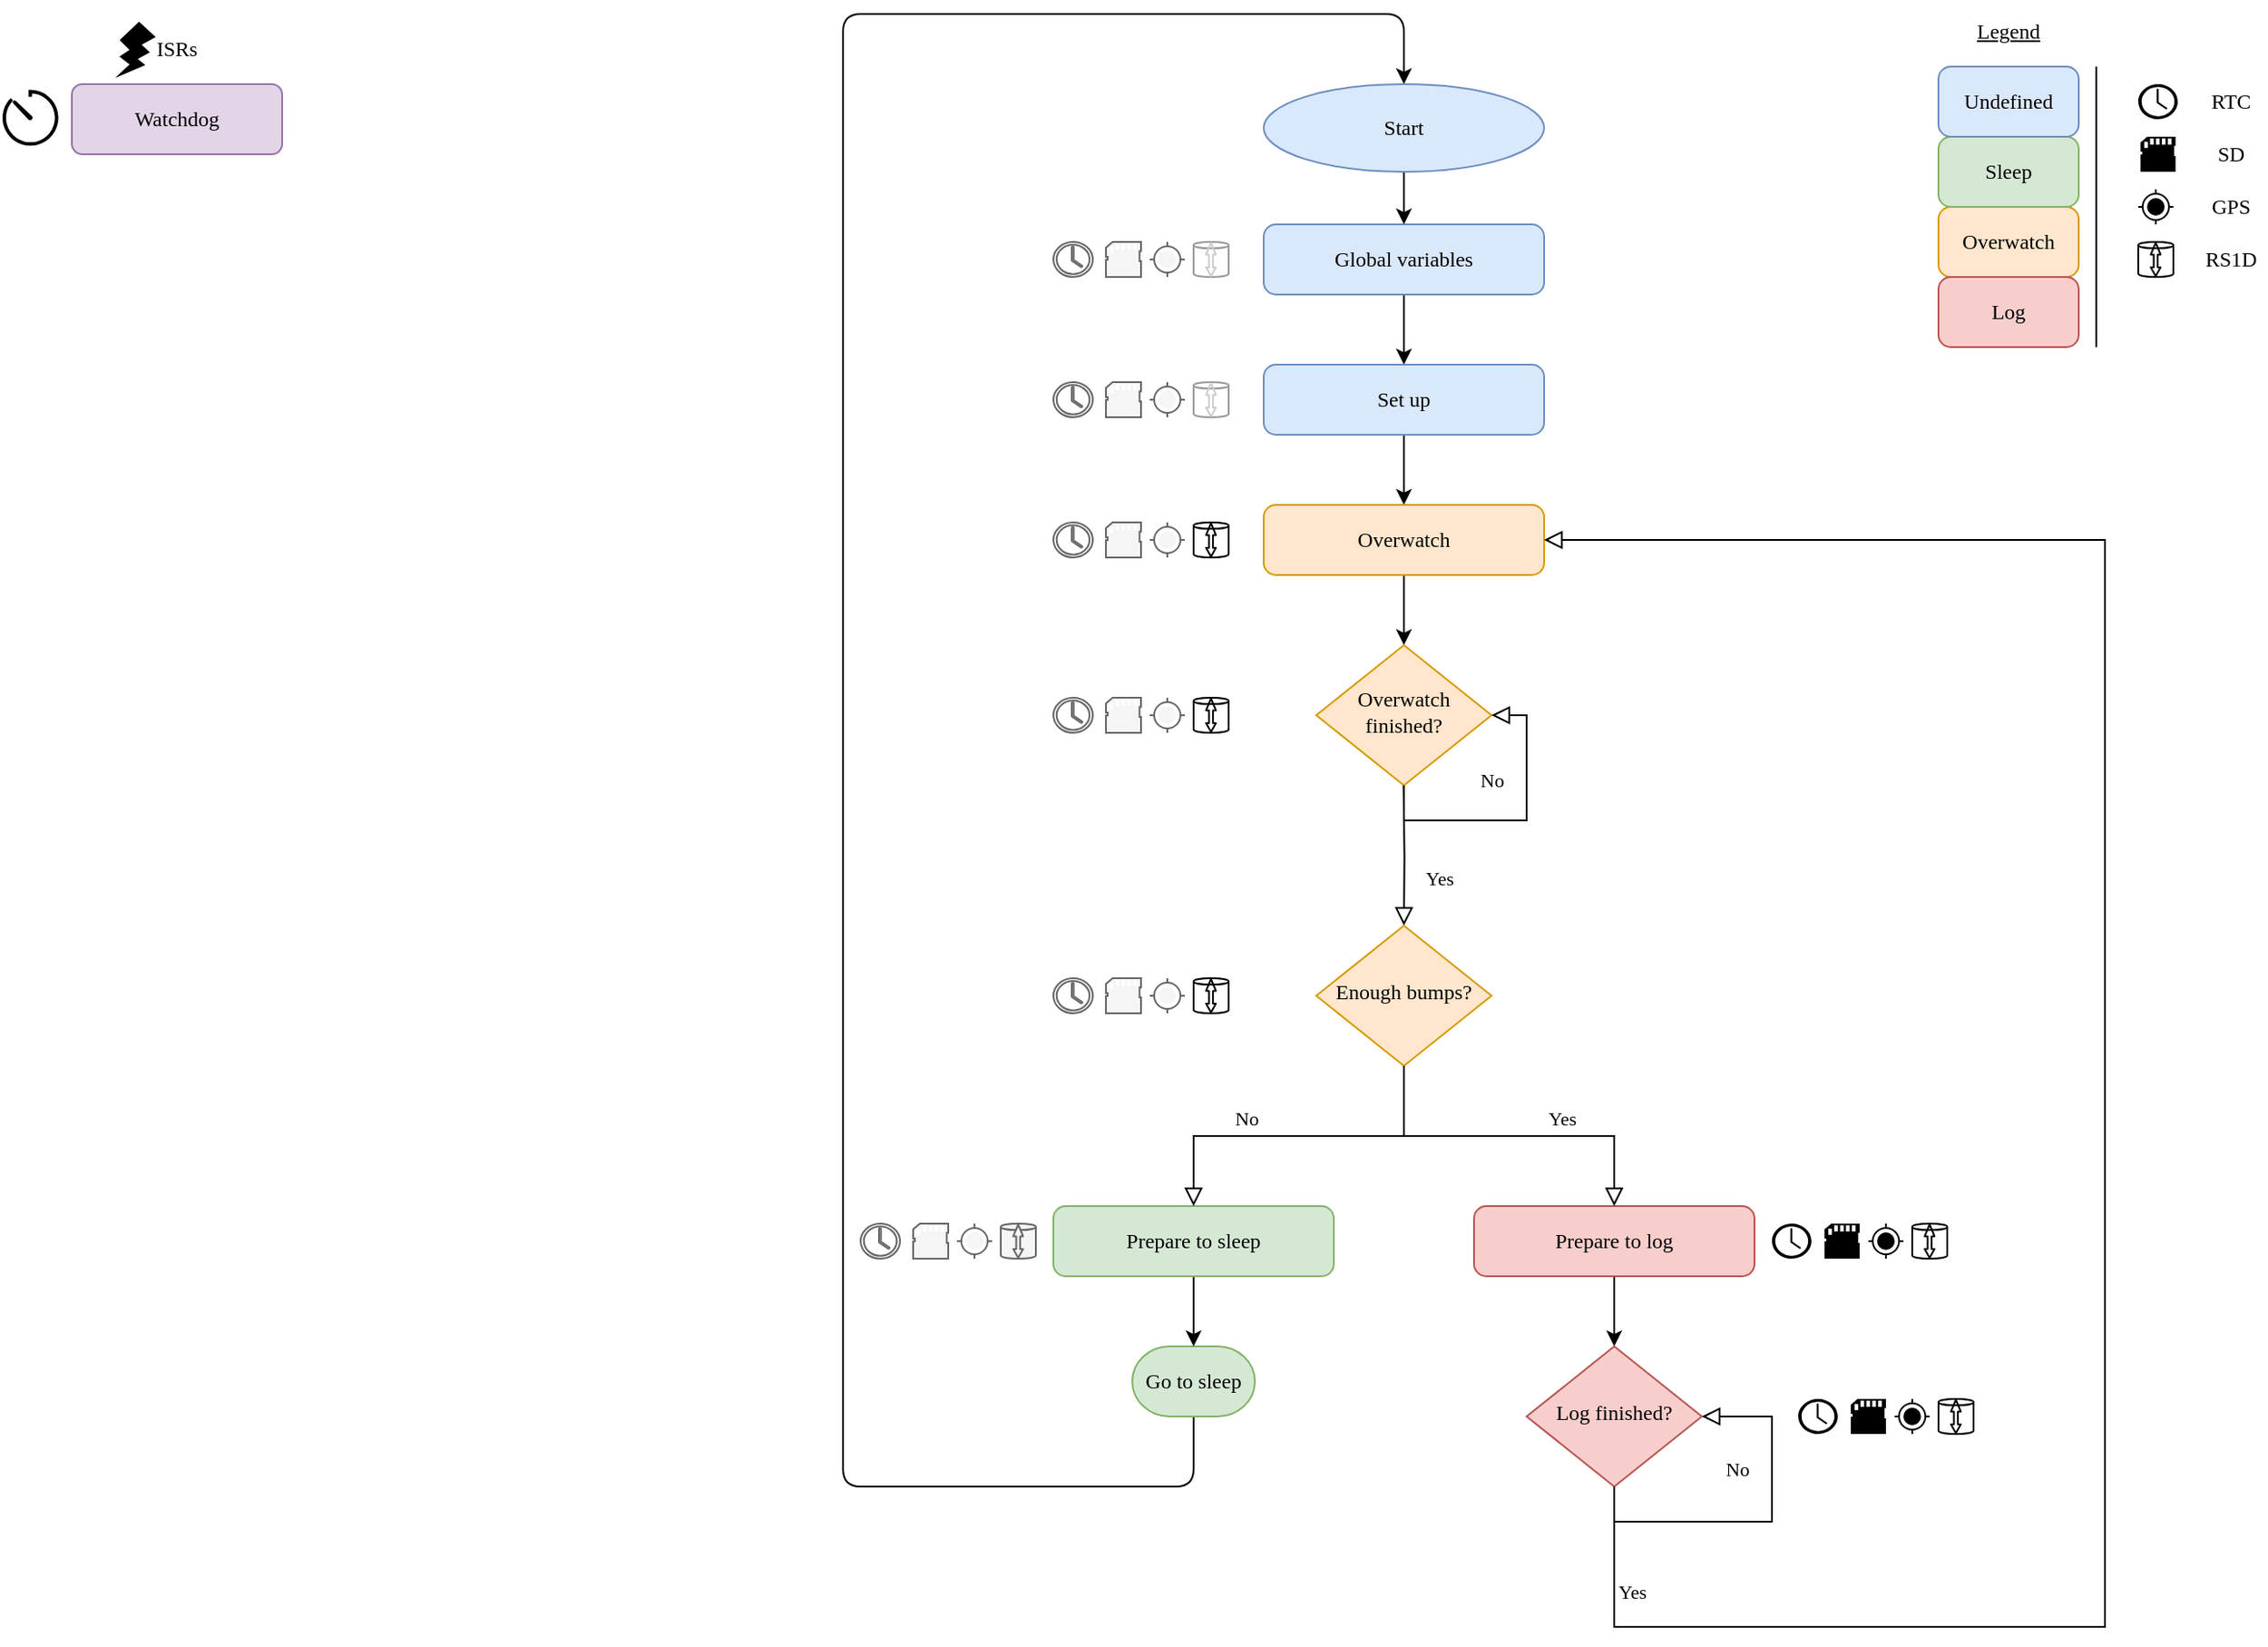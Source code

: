 <mxfile version="14.6.13" type="device"><diagram id="C5RBs43oDa-KdzZeNtuy" name="Page-1"><mxGraphModel dx="1173" dy="234" grid="1" gridSize="10" guides="1" tooltips="1" connect="1" arrows="1" fold="1" page="1" pageScale="1" pageWidth="827" pageHeight="1169" math="0" shadow="0"><root><mxCell id="WIyWlLk6GJQsqaUBKTNV-0"/><mxCell id="WIyWlLk6GJQsqaUBKTNV-1" parent="WIyWlLk6GJQsqaUBKTNV-0"/><mxCell id="Q3JD_C8g6DVYOcILp_vG-0" value="" style="endArrow=classic;html=1;entryX=0.5;entryY=0;entryDx=0;entryDy=0;fontFamily=B612;fontSource=https%3A%2F%2Ffonts.googleapis.com%2Fcss%3Ffamily%3DB612;exitX=0.5;exitY=1;exitDx=0;exitDy=0;exitPerimeter=0;" edge="1" parent="WIyWlLk6GJQsqaUBKTNV-1" source="Q3JD_C8g6DVYOcILp_vG-15"><mxGeometry width="50" height="50" relative="1" as="geometry"><mxPoint x="190" y="480" as="sourcePoint"/><mxPoint x="320" y="80" as="targetPoint"/><Array as="points"><mxPoint x="200" y="880"/><mxPoint y="880"/><mxPoint y="40"/><mxPoint x="320" y="40"/></Array></mxGeometry></mxCell><mxCell id="Q3JD_C8g6DVYOcILp_vG-19" value="" style="edgeStyle=orthogonalEdgeStyle;rounded=0;orthogonalLoop=1;jettySize=auto;html=1;fontFamily=B612;fontSource=https%3A%2F%2Ffonts.googleapis.com%2Fcss%3Ffamily%3DB612;" edge="1" parent="WIyWlLk6GJQsqaUBKTNV-1" source="Q3JD_C8g6DVYOcILp_vG-10" target="Q3JD_C8g6DVYOcILp_vG-18"><mxGeometry relative="1" as="geometry"/></mxCell><mxCell id="Q3JD_C8g6DVYOcILp_vG-10" value="&lt;span&gt;Global variables&lt;/span&gt;" style="rounded=1;whiteSpace=wrap;html=1;absoluteArcSize=1;arcSize=14;strokeWidth=1;fontFamily=B612;fontSource=https%3A%2F%2Ffonts.googleapis.com%2Fcss%3Ffamily%3DB612;fillColor=#dae8fc;strokeColor=#6c8ebf;" vertex="1" parent="WIyWlLk6GJQsqaUBKTNV-1"><mxGeometry x="240" y="160" width="160" height="40" as="geometry"/></mxCell><mxCell id="Q3JD_C8g6DVYOcILp_vG-15" value="&lt;span&gt;Go to sleep&lt;/span&gt;" style="strokeWidth=1;html=1;shape=mxgraph.flowchart.terminator;whiteSpace=wrap;fontFamily=B612;fontSource=https%3A%2F%2Ffonts.googleapis.com%2Fcss%3Ffamily%3DB612;fillColor=#d5e8d4;strokeColor=#82b366;" vertex="1" parent="WIyWlLk6GJQsqaUBKTNV-1"><mxGeometry x="165" y="800" width="70" height="40" as="geometry"/></mxCell><mxCell id="Q3JD_C8g6DVYOcILp_vG-17" value="" style="edgeStyle=orthogonalEdgeStyle;rounded=0;orthogonalLoop=1;jettySize=auto;html=1;fontFamily=B612;fontSource=https%3A%2F%2Ffonts.googleapis.com%2Fcss%3Ffamily%3DB612;" edge="1" parent="WIyWlLk6GJQsqaUBKTNV-1" source="Q3JD_C8g6DVYOcILp_vG-16" target="Q3JD_C8g6DVYOcILp_vG-10"><mxGeometry relative="1" as="geometry"/></mxCell><mxCell id="Q3JD_C8g6DVYOcILp_vG-16" value="&lt;span&gt;Start&lt;/span&gt;" style="strokeWidth=1;html=1;shape=mxgraph.flowchart.start_1;whiteSpace=wrap;fontFamily=B612;fontSource=https%3A%2F%2Ffonts.googleapis.com%2Fcss%3Ffamily%3DB612;fillColor=#dae8fc;strokeColor=#6c8ebf;" vertex="1" parent="WIyWlLk6GJQsqaUBKTNV-1"><mxGeometry x="240" y="80" width="160" height="50" as="geometry"/></mxCell><mxCell id="Q3JD_C8g6DVYOcILp_vG-26" value="" style="edgeStyle=orthogonalEdgeStyle;rounded=0;orthogonalLoop=1;jettySize=auto;html=1;fontFamily=B612;fontSource=https%3A%2F%2Ffonts.googleapis.com%2Fcss%3Ffamily%3DB612;" edge="1" parent="WIyWlLk6GJQsqaUBKTNV-1" source="Q3JD_C8g6DVYOcILp_vG-18" target="Q3JD_C8g6DVYOcILp_vG-20"><mxGeometry relative="1" as="geometry"/></mxCell><mxCell id="Q3JD_C8g6DVYOcILp_vG-18" value="Set up" style="rounded=1;whiteSpace=wrap;html=1;absoluteArcSize=1;arcSize=14;strokeWidth=1;fontFamily=B612;fontSource=https%3A%2F%2Ffonts.googleapis.com%2Fcss%3Ffamily%3DB612;fillColor=#dae8fc;strokeColor=#6c8ebf;" vertex="1" parent="WIyWlLk6GJQsqaUBKTNV-1"><mxGeometry x="240" y="240" width="160" height="40" as="geometry"/></mxCell><mxCell id="Q3JD_C8g6DVYOcILp_vG-29" value="" style="edgeStyle=orthogonalEdgeStyle;rounded=0;orthogonalLoop=1;jettySize=auto;html=1;fontFamily=B612;fontSource=https%3A%2F%2Ffonts.googleapis.com%2Fcss%3Ffamily%3DB612;" edge="1" parent="WIyWlLk6GJQsqaUBKTNV-1" source="Q3JD_C8g6DVYOcILp_vG-20" target="Q3JD_C8g6DVYOcILp_vG-28"><mxGeometry relative="1" as="geometry"/></mxCell><mxCell id="Q3JD_C8g6DVYOcILp_vG-20" value="Overwatch" style="rounded=1;whiteSpace=wrap;html=1;absoluteArcSize=1;arcSize=14;strokeWidth=1;fontFamily=B612;fontSource=https%3A%2F%2Ffonts.googleapis.com%2Fcss%3Ffamily%3DB612;fillColor=#ffe6cc;strokeColor=#d79b00;" vertex="1" parent="WIyWlLk6GJQsqaUBKTNV-1"><mxGeometry x="240" y="320" width="160" height="40" as="geometry"/></mxCell><mxCell id="Q3JD_C8g6DVYOcILp_vG-21" value="Overwatch" style="rounded=1;whiteSpace=wrap;html=1;absoluteArcSize=1;arcSize=14;strokeWidth=1;fontFamily=B612;fontSource=https%3A%2F%2Ffonts.googleapis.com%2Fcss%3Ffamily%3DB612;fillColor=#ffe6cc;strokeColor=#d79b00;" vertex="1" parent="WIyWlLk6GJQsqaUBKTNV-1"><mxGeometry x="625" y="150" width="80" height="40" as="geometry"/></mxCell><mxCell id="Q3JD_C8g6DVYOcILp_vG-22" value="Sleep" style="rounded=1;whiteSpace=wrap;html=1;absoluteArcSize=1;arcSize=14;strokeWidth=1;fontFamily=B612;fontSource=https%3A%2F%2Ffonts.googleapis.com%2Fcss%3Ffamily%3DB612;fillColor=#d5e8d4;strokeColor=#82b366;" vertex="1" parent="WIyWlLk6GJQsqaUBKTNV-1"><mxGeometry x="625" y="110" width="80" height="40" as="geometry"/></mxCell><mxCell id="Q3JD_C8g6DVYOcILp_vG-23" value="Log" style="rounded=1;whiteSpace=wrap;html=1;absoluteArcSize=1;arcSize=14;strokeWidth=1;fontFamily=B612;fontSource=https%3A%2F%2Ffonts.googleapis.com%2Fcss%3Ffamily%3DB612;fillColor=#f8cecc;strokeColor=#b85450;" vertex="1" parent="WIyWlLk6GJQsqaUBKTNV-1"><mxGeometry x="625" y="190" width="80" height="40" as="geometry"/></mxCell><mxCell id="Q3JD_C8g6DVYOcILp_vG-24" value="Undefined" style="rounded=1;whiteSpace=wrap;html=1;absoluteArcSize=1;arcSize=14;strokeWidth=1;fontFamily=B612;fontSource=https%3A%2F%2Ffonts.googleapis.com%2Fcss%3Ffamily%3DB612;fillColor=#dae8fc;strokeColor=#6c8ebf;" vertex="1" parent="WIyWlLk6GJQsqaUBKTNV-1"><mxGeometry x="625" y="70" width="80" height="40" as="geometry"/></mxCell><mxCell id="Q3JD_C8g6DVYOcILp_vG-25" value="&lt;u&gt;Legend&lt;/u&gt;" style="text;html=1;strokeColor=none;fillColor=none;align=center;verticalAlign=middle;whiteSpace=wrap;rounded=0;fontFamily=B612;fontSource=https%3A%2F%2Ffonts.googleapis.com%2Fcss%3Ffamily%3DB612;" vertex="1" parent="WIyWlLk6GJQsqaUBKTNV-1"><mxGeometry x="625" y="40" width="80" height="20" as="geometry"/></mxCell><mxCell id="Q3JD_C8g6DVYOcILp_vG-28" value="Overwatch&lt;br&gt;finished?" style="rhombus;whiteSpace=wrap;html=1;shadow=0;fontFamily=B612;fontSize=12;align=center;strokeWidth=1;spacing=6;spacingTop=-4;fontSource=https%3A%2F%2Ffonts.googleapis.com%2Fcss%3Ffamily%3DB612;fillColor=#ffe6cc;strokeColor=#d79b00;" vertex="1" parent="WIyWlLk6GJQsqaUBKTNV-1"><mxGeometry x="270" y="400" width="100" height="80" as="geometry"/></mxCell><mxCell id="Q3JD_C8g6DVYOcILp_vG-31" value="Yes" style="rounded=0;html=1;jettySize=auto;orthogonalLoop=1;fontSize=11;endArrow=block;endFill=0;endSize=8;strokeWidth=1;shadow=0;labelBackgroundColor=none;edgeStyle=orthogonalEdgeStyle;fontFamily=B612;fontSource=https%3A%2F%2Ffonts.googleapis.com%2Fcss%3Ffamily%3DB612;entryX=0.5;entryY=0;entryDx=0;entryDy=0;" edge="1" parent="WIyWlLk6GJQsqaUBKTNV-1" target="Q3JD_C8g6DVYOcILp_vG-33"><mxGeometry x="0.333" y="20" relative="1" as="geometry"><mxPoint as="offset"/><mxPoint x="319.8" y="480" as="sourcePoint"/><mxPoint x="319.8" y="540" as="targetPoint"/></mxGeometry></mxCell><mxCell id="Q3JD_C8g6DVYOcILp_vG-32" value="No" style="rounded=0;html=1;jettySize=auto;orthogonalLoop=1;fontSize=11;endArrow=block;endFill=0;endSize=8;strokeWidth=1;shadow=0;labelBackgroundColor=none;edgeStyle=orthogonalEdgeStyle;fontFamily=B612;fontSource=https%3A%2F%2Ffonts.googleapis.com%2Fcss%3Ffamily%3DB612;entryX=1;entryY=0.5;entryDx=0;entryDy=0;" edge="1" parent="WIyWlLk6GJQsqaUBKTNV-1" target="Q3JD_C8g6DVYOcILp_vG-28"><mxGeometry x="0.333" y="20" relative="1" as="geometry"><mxPoint as="offset"/><mxPoint x="320" y="480" as="sourcePoint"/><mxPoint x="430.0" y="530" as="targetPoint"/><Array as="points"><mxPoint x="320" y="500"/><mxPoint x="390" y="500"/><mxPoint x="390" y="440"/></Array></mxGeometry></mxCell><mxCell id="Q3JD_C8g6DVYOcILp_vG-33" value="Enough bumps?" style="rhombus;whiteSpace=wrap;html=1;shadow=0;fontFamily=B612;fontSize=12;align=center;strokeWidth=1;spacing=6;spacingTop=-4;fontSource=https%3A%2F%2Ffonts.googleapis.com%2Fcss%3Ffamily%3DB612;fillColor=#ffe6cc;strokeColor=#d79b00;" vertex="1" parent="WIyWlLk6GJQsqaUBKTNV-1"><mxGeometry x="270" y="560" width="100" height="80" as="geometry"/></mxCell><mxCell id="Q3JD_C8g6DVYOcILp_vG-38" value="" style="edgeStyle=orthogonalEdgeStyle;rounded=0;orthogonalLoop=1;jettySize=auto;html=1;fontFamily=B612;fontSource=https%3A%2F%2Ffonts.googleapis.com%2Fcss%3Ffamily%3DB612;" edge="1" parent="WIyWlLk6GJQsqaUBKTNV-1" source="Q3JD_C8g6DVYOcILp_vG-34" target="Q3JD_C8g6DVYOcILp_vG-15"><mxGeometry relative="1" as="geometry"/></mxCell><mxCell id="Q3JD_C8g6DVYOcILp_vG-34" value="Prepare to sleep" style="rounded=1;whiteSpace=wrap;html=1;absoluteArcSize=1;arcSize=14;strokeWidth=1;fontFamily=B612;fontSource=https%3A%2F%2Ffonts.googleapis.com%2Fcss%3Ffamily%3DB612;fillColor=#d5e8d4;strokeColor=#82b366;" vertex="1" parent="WIyWlLk6GJQsqaUBKTNV-1"><mxGeometry x="120" y="720" width="160" height="40" as="geometry"/></mxCell><mxCell id="Q3JD_C8g6DVYOcILp_vG-40" value="" style="edgeStyle=orthogonalEdgeStyle;rounded=0;orthogonalLoop=1;jettySize=auto;html=1;fontFamily=B612;fontSource=https%3A%2F%2Ffonts.googleapis.com%2Fcss%3Ffamily%3DB612;" edge="1" parent="WIyWlLk6GJQsqaUBKTNV-1" source="Q3JD_C8g6DVYOcILp_vG-35" target="Q3JD_C8g6DVYOcILp_vG-39"><mxGeometry relative="1" as="geometry"/></mxCell><mxCell id="Q3JD_C8g6DVYOcILp_vG-35" value="Prepare to log" style="rounded=1;whiteSpace=wrap;html=1;absoluteArcSize=1;arcSize=14;strokeWidth=1;fontFamily=B612;fontSource=https%3A%2F%2Ffonts.googleapis.com%2Fcss%3Ffamily%3DB612;fillColor=#f8cecc;strokeColor=#b85450;" vertex="1" parent="WIyWlLk6GJQsqaUBKTNV-1"><mxGeometry x="360" y="720" width="160" height="40" as="geometry"/></mxCell><mxCell id="Q3JD_C8g6DVYOcILp_vG-36" value="No" style="rounded=0;html=1;jettySize=auto;orthogonalLoop=1;fontSize=11;endArrow=block;endFill=0;endSize=8;strokeWidth=1;shadow=0;labelBackgroundColor=none;edgeStyle=orthogonalEdgeStyle;fontFamily=B612;fontSource=https%3A%2F%2Ffonts.googleapis.com%2Fcss%3Ffamily%3DB612;entryX=0.5;entryY=0;entryDx=0;entryDy=0;exitX=0.5;exitY=1;exitDx=0;exitDy=0;" edge="1" parent="WIyWlLk6GJQsqaUBKTNV-1" source="Q3JD_C8g6DVYOcILp_vG-33" target="Q3JD_C8g6DVYOcILp_vG-34"><mxGeometry x="0.3" y="-10" relative="1" as="geometry"><mxPoint as="offset"/><mxPoint x="170.0" y="590" as="sourcePoint"/><mxPoint x="170.2" y="670" as="targetPoint"/></mxGeometry></mxCell><mxCell id="Q3JD_C8g6DVYOcILp_vG-37" value="Yes" style="rounded=0;html=1;jettySize=auto;orthogonalLoop=1;fontSize=11;endArrow=block;endFill=0;endSize=8;strokeWidth=1;shadow=0;labelBackgroundColor=none;edgeStyle=orthogonalEdgeStyle;fontFamily=B612;fontSource=https%3A%2F%2Ffonts.googleapis.com%2Fcss%3Ffamily%3DB612;exitX=0.5;exitY=1;exitDx=0;exitDy=0;" edge="1" parent="WIyWlLk6GJQsqaUBKTNV-1" source="Q3JD_C8g6DVYOcILp_vG-33" target="Q3JD_C8g6DVYOcILp_vG-35"><mxGeometry x="0.3" y="10" relative="1" as="geometry"><mxPoint as="offset"/><mxPoint x="330" y="650" as="sourcePoint"/><mxPoint x="210" y="730" as="targetPoint"/></mxGeometry></mxCell><mxCell id="Q3JD_C8g6DVYOcILp_vG-39" value="Log finished?" style="rhombus;whiteSpace=wrap;html=1;shadow=0;fontFamily=B612;fontSize=12;align=center;strokeWidth=1;spacing=6;spacingTop=-4;fontSource=https%3A%2F%2Ffonts.googleapis.com%2Fcss%3Ffamily%3DB612;fillColor=#f8cecc;strokeColor=#b85450;" vertex="1" parent="WIyWlLk6GJQsqaUBKTNV-1"><mxGeometry x="390" y="800" width="100" height="80" as="geometry"/></mxCell><mxCell id="Q3JD_C8g6DVYOcILp_vG-41" value="Yes" style="rounded=0;html=1;jettySize=auto;orthogonalLoop=1;fontSize=11;endArrow=block;endFill=0;endSize=8;strokeWidth=1;shadow=0;labelBackgroundColor=none;edgeStyle=orthogonalEdgeStyle;fontFamily=B612;fontSource=https%3A%2F%2Ffonts.googleapis.com%2Fcss%3Ffamily%3DB612;entryX=1;entryY=0.5;entryDx=0;entryDy=0;" edge="1" parent="WIyWlLk6GJQsqaUBKTNV-1" target="Q3JD_C8g6DVYOcILp_vG-20"><mxGeometry x="-0.908" y="10" relative="1" as="geometry"><mxPoint as="offset"/><mxPoint x="440" y="880" as="sourcePoint"/><mxPoint x="440.2" y="1000" as="targetPoint"/><Array as="points"><mxPoint x="440" y="960"/><mxPoint x="720" y="960"/><mxPoint x="720" y="340"/></Array></mxGeometry></mxCell><mxCell id="Q3JD_C8g6DVYOcILp_vG-42" value="No" style="rounded=0;html=1;jettySize=auto;orthogonalLoop=1;fontSize=11;endArrow=block;endFill=0;endSize=8;strokeWidth=1;shadow=0;labelBackgroundColor=none;edgeStyle=orthogonalEdgeStyle;fontFamily=B612;fontSource=https%3A%2F%2Ffonts.googleapis.com%2Fcss%3Ffamily%3DB612;entryX=1;entryY=0.5;entryDx=0;entryDy=0;exitX=0.5;exitY=1;exitDx=0;exitDy=0;" edge="1" parent="WIyWlLk6GJQsqaUBKTNV-1" source="Q3JD_C8g6DVYOcILp_vG-39" target="Q3JD_C8g6DVYOcILp_vG-39"><mxGeometry x="0.333" y="20" relative="1" as="geometry"><mxPoint as="offset"/><mxPoint x="460.2" y="880" as="sourcePoint"/><mxPoint x="510.2" y="840" as="targetPoint"/><Array as="points"><mxPoint x="440" y="900"/><mxPoint x="530" y="900"/><mxPoint x="530" y="840"/></Array></mxGeometry></mxCell><mxCell id="Q3JD_C8g6DVYOcILp_vG-43" value="" style="dashed=0;aspect=fixed;verticalLabelPosition=bottom;verticalAlign=top;align=center;shape=mxgraph.gmdl.gps;shadow=0;strokeWidth=1;fontFamily=B612;fontSource=https%3A%2F%2Ffonts.googleapis.com%2Fcss%3Ffamily%3DB612;fillColor=#000000;" vertex="1" parent="WIyWlLk6GJQsqaUBKTNV-1"><mxGeometry x="739" y="140" width="20" height="20" as="geometry"/></mxCell><mxCell id="Q3JD_C8g6DVYOcILp_vG-45" value="" style="pointerEvents=1;shadow=0;dashed=0;html=1;strokeColor=none;labelPosition=center;verticalLabelPosition=bottom;verticalAlign=top;align=center;outlineConnect=0;shape=mxgraph.veeam.sd_card;fontFamily=B612;fontSource=https%3A%2F%2Ffonts.googleapis.com%2Fcss%3Ffamily%3DB612;fillColor=#000000;" vertex="1" parent="WIyWlLk6GJQsqaUBKTNV-1"><mxGeometry x="740.25" y="110" width="20" height="20" as="geometry"/></mxCell><mxCell id="Q3JD_C8g6DVYOcILp_vG-49" value="" style="pointerEvents=1;shadow=0;dashed=0;html=1;strokeColor=none;labelPosition=center;verticalLabelPosition=bottom;verticalAlign=top;outlineConnect=0;align=center;shape=mxgraph.office.concepts.clock;fontFamily=B612;fontSource=https%3A%2F%2Ffonts.googleapis.com%2Fcss%3Ffamily%3DB612;fillColor=#000000;" vertex="1" parent="WIyWlLk6GJQsqaUBKTNV-1"><mxGeometry x="739" y="80" width="22.5" height="20" as="geometry"/></mxCell><mxCell id="Q3JD_C8g6DVYOcILp_vG-50" value="" style="group" vertex="1" connectable="0" parent="WIyWlLk6GJQsqaUBKTNV-1"><mxGeometry x="739" y="170" width="20" height="20" as="geometry"/></mxCell><mxCell id="Q3JD_C8g6DVYOcILp_vG-44" value="" style="strokeWidth=1;html=1;shape=mxgraph.flowchart.direct_data;whiteSpace=wrap;fontFamily=B612;fontSource=https%3A%2F%2Ffonts.googleapis.com%2Fcss%3Ffamily%3DB612;rotation=-90;" vertex="1" parent="Q3JD_C8g6DVYOcILp_vG-50"><mxGeometry width="20" height="20" as="geometry"/></mxCell><mxCell id="Q3JD_C8g6DVYOcILp_vG-48" value="" style="shape=flexArrow;endArrow=classic;startArrow=classic;html=1;fontFamily=B612;fontSource=https%3A%2F%2Ffonts.googleapis.com%2Fcss%3Ffamily%3DB612;width=2.282;startSize=1.338;startWidth=2.327;endSize=1.915;endWidth=2.327;" edge="1" parent="Q3JD_C8g6DVYOcILp_vG-50"><mxGeometry width="100" height="100" relative="1" as="geometry"><mxPoint x="9.93" y="20" as="sourcePoint"/><mxPoint x="9.93" as="targetPoint"/></mxGeometry></mxCell><mxCell id="Q3JD_C8g6DVYOcILp_vG-52" value="RTC" style="text;html=1;strokeColor=none;fillColor=none;align=center;verticalAlign=middle;whiteSpace=wrap;rounded=0;fontFamily=B612;fontSource=https%3A%2F%2Ffonts.googleapis.com%2Fcss%3Ffamily%3DB612;" vertex="1" parent="WIyWlLk6GJQsqaUBKTNV-1"><mxGeometry x="772" y="80" width="40" height="20" as="geometry"/></mxCell><mxCell id="Q3JD_C8g6DVYOcILp_vG-53" value="SD" style="text;html=1;strokeColor=none;fillColor=none;align=center;verticalAlign=middle;whiteSpace=wrap;rounded=0;fontFamily=B612;fontSource=https%3A%2F%2Ffonts.googleapis.com%2Fcss%3Ffamily%3DB612;" vertex="1" parent="WIyWlLk6GJQsqaUBKTNV-1"><mxGeometry x="772" y="110" width="40" height="20" as="geometry"/></mxCell><mxCell id="Q3JD_C8g6DVYOcILp_vG-54" value="GPS" style="text;html=1;strokeColor=none;fillColor=none;align=center;verticalAlign=middle;whiteSpace=wrap;rounded=0;fontFamily=B612;fontSource=https%3A%2F%2Ffonts.googleapis.com%2Fcss%3Ffamily%3DB612;" vertex="1" parent="WIyWlLk6GJQsqaUBKTNV-1"><mxGeometry x="772" y="140" width="40" height="20" as="geometry"/></mxCell><mxCell id="Q3JD_C8g6DVYOcILp_vG-55" value="RS1D" style="text;html=1;strokeColor=none;fillColor=none;align=center;verticalAlign=middle;whiteSpace=wrap;rounded=0;fontFamily=B612;fontSource=https%3A%2F%2Ffonts.googleapis.com%2Fcss%3Ffamily%3DB612;" vertex="1" parent="WIyWlLk6GJQsqaUBKTNV-1"><mxGeometry x="772" y="170" width="40" height="20" as="geometry"/></mxCell><mxCell id="Q3JD_C8g6DVYOcILp_vG-68" value="" style="pointerEvents=1;shadow=0;dashed=0;html=1;strokeColor=#666666;labelPosition=center;verticalLabelPosition=bottom;verticalAlign=top;outlineConnect=0;align=center;shape=mxgraph.office.concepts.clock;fontFamily=B612;fontSource=https%3A%2F%2Ffonts.googleapis.com%2Fcss%3Ffamily%3DB612;fillColor=#f5f5f5;fontColor=#333333;" vertex="1" parent="WIyWlLk6GJQsqaUBKTNV-1"><mxGeometry x="120" y="250" width="22.5" height="20" as="geometry"/></mxCell><mxCell id="Q3JD_C8g6DVYOcILp_vG-69" value="" style="pointerEvents=1;shadow=0;dashed=0;html=1;strokeColor=#666666;labelPosition=center;verticalLabelPosition=bottom;verticalAlign=top;align=center;outlineConnect=0;shape=mxgraph.veeam.sd_card;fontFamily=B612;fontSource=https%3A%2F%2Ffonts.googleapis.com%2Fcss%3Ffamily%3DB612;fillColor=#f5f5f5;fontColor=#333333;" vertex="1" parent="WIyWlLk6GJQsqaUBKTNV-1"><mxGeometry x="150" y="250" width="20" height="20" as="geometry"/></mxCell><mxCell id="Q3JD_C8g6DVYOcILp_vG-70" value="" style="dashed=0;aspect=fixed;verticalLabelPosition=bottom;verticalAlign=top;align=center;shape=mxgraph.gmdl.gps;shadow=0;strokeWidth=1;fontFamily=B612;fontSource=https%3A%2F%2Ffonts.googleapis.com%2Fcss%3Ffamily%3DB612;fillColor=#f5f5f5;strokeColor=#666666;fontColor=#333333;" vertex="1" parent="WIyWlLk6GJQsqaUBKTNV-1"><mxGeometry x="175" y="250" width="20" height="20" as="geometry"/></mxCell><mxCell id="Q3JD_C8g6DVYOcILp_vG-71" value="" style="group;" vertex="1" connectable="0" parent="WIyWlLk6GJQsqaUBKTNV-1"><mxGeometry x="200" y="250" width="20" height="20" as="geometry"/></mxCell><mxCell id="Q3JD_C8g6DVYOcILp_vG-72" value="" style="strokeWidth=1;html=1;shape=mxgraph.flowchart.direct_data;whiteSpace=wrap;fontFamily=B612;fontSource=https%3A%2F%2Ffonts.googleapis.com%2Fcss%3Ffamily%3DB612;rotation=-90;strokeColor=#999999;" vertex="1" parent="Q3JD_C8g6DVYOcILp_vG-71"><mxGeometry width="20" height="20" as="geometry"/></mxCell><mxCell id="Q3JD_C8g6DVYOcILp_vG-73" value="" style="shape=flexArrow;endArrow=classic;startArrow=classic;html=1;fontFamily=B612;fontSource=https%3A%2F%2Ffonts.googleapis.com%2Fcss%3Ffamily%3DB612;width=2.282;startSize=1.338;startWidth=2.327;endSize=1.915;endWidth=2.327;strokeColor=#CCCCCC;" edge="1" parent="Q3JD_C8g6DVYOcILp_vG-71"><mxGeometry width="100" height="100" relative="1" as="geometry"><mxPoint x="9.93" y="20" as="sourcePoint"/><mxPoint x="9.93" as="targetPoint"/></mxGeometry></mxCell><mxCell id="Q3JD_C8g6DVYOcILp_vG-74" value="" style="pointerEvents=1;shadow=0;dashed=0;html=1;strokeColor=#666666;labelPosition=center;verticalLabelPosition=bottom;verticalAlign=top;outlineConnect=0;align=center;shape=mxgraph.office.concepts.clock;fontFamily=B612;fontSource=https%3A%2F%2Ffonts.googleapis.com%2Fcss%3Ffamily%3DB612;fillColor=#f5f5f5;fontColor=#333333;" vertex="1" parent="WIyWlLk6GJQsqaUBKTNV-1"><mxGeometry x="120" y="170" width="22.5" height="20" as="geometry"/></mxCell><mxCell id="Q3JD_C8g6DVYOcILp_vG-75" value="" style="pointerEvents=1;shadow=0;dashed=0;html=1;strokeColor=#666666;labelPosition=center;verticalLabelPosition=bottom;verticalAlign=top;align=center;outlineConnect=0;shape=mxgraph.veeam.sd_card;fontFamily=B612;fontSource=https%3A%2F%2Ffonts.googleapis.com%2Fcss%3Ffamily%3DB612;fillColor=#f5f5f5;fontColor=#333333;" vertex="1" parent="WIyWlLk6GJQsqaUBKTNV-1"><mxGeometry x="150" y="170" width="20" height="20" as="geometry"/></mxCell><mxCell id="Q3JD_C8g6DVYOcILp_vG-76" value="" style="dashed=0;aspect=fixed;verticalLabelPosition=bottom;verticalAlign=top;align=center;shape=mxgraph.gmdl.gps;shadow=0;strokeWidth=1;fontFamily=B612;fontSource=https%3A%2F%2Ffonts.googleapis.com%2Fcss%3Ffamily%3DB612;fillColor=#f5f5f5;strokeColor=#666666;fontColor=#333333;" vertex="1" parent="WIyWlLk6GJQsqaUBKTNV-1"><mxGeometry x="175" y="170" width="20" height="20" as="geometry"/></mxCell><mxCell id="Q3JD_C8g6DVYOcILp_vG-77" value="" style="group;" vertex="1" connectable="0" parent="WIyWlLk6GJQsqaUBKTNV-1"><mxGeometry x="200" y="170" width="20" height="20" as="geometry"/></mxCell><mxCell id="Q3JD_C8g6DVYOcILp_vG-78" value="" style="strokeWidth=1;html=1;shape=mxgraph.flowchart.direct_data;whiteSpace=wrap;fontFamily=B612;fontSource=https%3A%2F%2Ffonts.googleapis.com%2Fcss%3Ffamily%3DB612;rotation=-90;strokeColor=#999999;" vertex="1" parent="Q3JD_C8g6DVYOcILp_vG-77"><mxGeometry width="20" height="20" as="geometry"/></mxCell><mxCell id="Q3JD_C8g6DVYOcILp_vG-79" value="" style="shape=flexArrow;endArrow=classic;startArrow=classic;html=1;fontFamily=B612;fontSource=https%3A%2F%2Ffonts.googleapis.com%2Fcss%3Ffamily%3DB612;width=2.282;startSize=1.338;startWidth=2.327;endSize=1.915;endWidth=2.327;strokeColor=#CCCCCC;" edge="1" parent="Q3JD_C8g6DVYOcILp_vG-77"><mxGeometry width="100" height="100" relative="1" as="geometry"><mxPoint x="9.93" y="20" as="sourcePoint"/><mxPoint x="9.93" as="targetPoint"/></mxGeometry></mxCell><mxCell id="Q3JD_C8g6DVYOcILp_vG-80" value="" style="pointerEvents=1;shadow=0;dashed=0;html=1;strokeColor=#666666;labelPosition=center;verticalLabelPosition=bottom;verticalAlign=top;outlineConnect=0;align=center;shape=mxgraph.office.concepts.clock;fontFamily=B612;fontSource=https%3A%2F%2Ffonts.googleapis.com%2Fcss%3Ffamily%3DB612;fillColor=#f5f5f5;fontColor=#333333;" vertex="1" parent="WIyWlLk6GJQsqaUBKTNV-1"><mxGeometry x="120" y="330" width="22.5" height="20" as="geometry"/></mxCell><mxCell id="Q3JD_C8g6DVYOcILp_vG-81" value="" style="pointerEvents=1;shadow=0;dashed=0;html=1;strokeColor=#666666;labelPosition=center;verticalLabelPosition=bottom;verticalAlign=top;align=center;outlineConnect=0;shape=mxgraph.veeam.sd_card;fontFamily=B612;fontSource=https%3A%2F%2Ffonts.googleapis.com%2Fcss%3Ffamily%3DB612;fillColor=#f5f5f5;fontColor=#333333;" vertex="1" parent="WIyWlLk6GJQsqaUBKTNV-1"><mxGeometry x="150" y="330" width="20" height="20" as="geometry"/></mxCell><mxCell id="Q3JD_C8g6DVYOcILp_vG-82" value="" style="dashed=0;aspect=fixed;verticalLabelPosition=bottom;verticalAlign=top;align=center;shape=mxgraph.gmdl.gps;shadow=0;strokeWidth=1;fontFamily=B612;fontSource=https%3A%2F%2Ffonts.googleapis.com%2Fcss%3Ffamily%3DB612;fillColor=#f5f5f5;strokeColor=#666666;fontColor=#333333;" vertex="1" parent="WIyWlLk6GJQsqaUBKTNV-1"><mxGeometry x="175" y="330" width="20" height="20" as="geometry"/></mxCell><mxCell id="Q3JD_C8g6DVYOcILp_vG-83" value="" style="group;" vertex="1" connectable="0" parent="WIyWlLk6GJQsqaUBKTNV-1"><mxGeometry x="200" y="330" width="20" height="20" as="geometry"/></mxCell><mxCell id="Q3JD_C8g6DVYOcILp_vG-84" value="" style="strokeWidth=1;html=1;shape=mxgraph.flowchart.direct_data;whiteSpace=wrap;fontFamily=B612;fontSource=https%3A%2F%2Ffonts.googleapis.com%2Fcss%3Ffamily%3DB612;rotation=-90;" vertex="1" parent="Q3JD_C8g6DVYOcILp_vG-83"><mxGeometry width="20" height="20" as="geometry"/></mxCell><mxCell id="Q3JD_C8g6DVYOcILp_vG-85" value="" style="shape=flexArrow;endArrow=classic;startArrow=classic;html=1;fontFamily=B612;fontSource=https%3A%2F%2Ffonts.googleapis.com%2Fcss%3Ffamily%3DB612;width=2.282;startSize=1.338;startWidth=2.327;endSize=1.915;endWidth=2.327;" edge="1" parent="Q3JD_C8g6DVYOcILp_vG-83"><mxGeometry width="100" height="100" relative="1" as="geometry"><mxPoint x="9.93" y="20" as="sourcePoint"/><mxPoint x="9.93" as="targetPoint"/></mxGeometry></mxCell><mxCell id="Q3JD_C8g6DVYOcILp_vG-86" value="" style="pointerEvents=1;shadow=0;dashed=0;html=1;strokeColor=#666666;labelPosition=center;verticalLabelPosition=bottom;verticalAlign=top;outlineConnect=0;align=center;shape=mxgraph.office.concepts.clock;fontFamily=B612;fontSource=https%3A%2F%2Ffonts.googleapis.com%2Fcss%3Ffamily%3DB612;fillColor=#f5f5f5;fontColor=#333333;" vertex="1" parent="WIyWlLk6GJQsqaUBKTNV-1"><mxGeometry x="120" y="430" width="22.5" height="20" as="geometry"/></mxCell><mxCell id="Q3JD_C8g6DVYOcILp_vG-87" value="" style="pointerEvents=1;shadow=0;dashed=0;html=1;strokeColor=#666666;labelPosition=center;verticalLabelPosition=bottom;verticalAlign=top;align=center;outlineConnect=0;shape=mxgraph.veeam.sd_card;fontFamily=B612;fontSource=https%3A%2F%2Ffonts.googleapis.com%2Fcss%3Ffamily%3DB612;fillColor=#f5f5f5;fontColor=#333333;" vertex="1" parent="WIyWlLk6GJQsqaUBKTNV-1"><mxGeometry x="150" y="430" width="20" height="20" as="geometry"/></mxCell><mxCell id="Q3JD_C8g6DVYOcILp_vG-88" value="" style="dashed=0;aspect=fixed;verticalLabelPosition=bottom;verticalAlign=top;align=center;shape=mxgraph.gmdl.gps;shadow=0;strokeWidth=1;fontFamily=B612;fontSource=https%3A%2F%2Ffonts.googleapis.com%2Fcss%3Ffamily%3DB612;fillColor=#f5f5f5;strokeColor=#666666;fontColor=#333333;" vertex="1" parent="WIyWlLk6GJQsqaUBKTNV-1"><mxGeometry x="175" y="430" width="20" height="20" as="geometry"/></mxCell><mxCell id="Q3JD_C8g6DVYOcILp_vG-89" value="" style="group;" vertex="1" connectable="0" parent="WIyWlLk6GJQsqaUBKTNV-1"><mxGeometry x="200" y="430" width="20" height="20" as="geometry"/></mxCell><mxCell id="Q3JD_C8g6DVYOcILp_vG-90" value="" style="strokeWidth=1;html=1;shape=mxgraph.flowchart.direct_data;whiteSpace=wrap;fontFamily=B612;fontSource=https%3A%2F%2Ffonts.googleapis.com%2Fcss%3Ffamily%3DB612;rotation=-90;" vertex="1" parent="Q3JD_C8g6DVYOcILp_vG-89"><mxGeometry width="20" height="20" as="geometry"/></mxCell><mxCell id="Q3JD_C8g6DVYOcILp_vG-91" value="" style="shape=flexArrow;endArrow=classic;startArrow=classic;html=1;fontFamily=B612;fontSource=https%3A%2F%2Ffonts.googleapis.com%2Fcss%3Ffamily%3DB612;width=2.282;startSize=1.338;startWidth=2.327;endSize=1.915;endWidth=2.327;" edge="1" parent="Q3JD_C8g6DVYOcILp_vG-89"><mxGeometry width="100" height="100" relative="1" as="geometry"><mxPoint x="9.93" y="20" as="sourcePoint"/><mxPoint x="9.93" as="targetPoint"/></mxGeometry></mxCell><mxCell id="Q3JD_C8g6DVYOcILp_vG-92" value="" style="pointerEvents=1;shadow=0;dashed=0;html=1;strokeColor=#666666;labelPosition=center;verticalLabelPosition=bottom;verticalAlign=top;outlineConnect=0;align=center;shape=mxgraph.office.concepts.clock;fontFamily=B612;fontSource=https%3A%2F%2Ffonts.googleapis.com%2Fcss%3Ffamily%3DB612;fillColor=#f5f5f5;fontColor=#333333;" vertex="1" parent="WIyWlLk6GJQsqaUBKTNV-1"><mxGeometry x="120" y="590" width="22.5" height="20" as="geometry"/></mxCell><mxCell id="Q3JD_C8g6DVYOcILp_vG-93" value="" style="pointerEvents=1;shadow=0;dashed=0;html=1;strokeColor=#666666;labelPosition=center;verticalLabelPosition=bottom;verticalAlign=top;align=center;outlineConnect=0;shape=mxgraph.veeam.sd_card;fontFamily=B612;fontSource=https%3A%2F%2Ffonts.googleapis.com%2Fcss%3Ffamily%3DB612;fillColor=#f5f5f5;fontColor=#333333;" vertex="1" parent="WIyWlLk6GJQsqaUBKTNV-1"><mxGeometry x="150" y="590" width="20" height="20" as="geometry"/></mxCell><mxCell id="Q3JD_C8g6DVYOcILp_vG-94" value="" style="dashed=0;aspect=fixed;verticalLabelPosition=bottom;verticalAlign=top;align=center;shape=mxgraph.gmdl.gps;shadow=0;strokeWidth=1;fontFamily=B612;fontSource=https%3A%2F%2Ffonts.googleapis.com%2Fcss%3Ffamily%3DB612;fillColor=#f5f5f5;strokeColor=#666666;fontColor=#333333;" vertex="1" parent="WIyWlLk6GJQsqaUBKTNV-1"><mxGeometry x="175" y="590" width="20" height="20" as="geometry"/></mxCell><mxCell id="Q3JD_C8g6DVYOcILp_vG-95" value="" style="group;" vertex="1" connectable="0" parent="WIyWlLk6GJQsqaUBKTNV-1"><mxGeometry x="200" y="590" width="20" height="20" as="geometry"/></mxCell><mxCell id="Q3JD_C8g6DVYOcILp_vG-96" value="" style="strokeWidth=1;html=1;shape=mxgraph.flowchart.direct_data;whiteSpace=wrap;fontFamily=B612;fontSource=https%3A%2F%2Ffonts.googleapis.com%2Fcss%3Ffamily%3DB612;rotation=-90;" vertex="1" parent="Q3JD_C8g6DVYOcILp_vG-95"><mxGeometry width="20" height="20" as="geometry"/></mxCell><mxCell id="Q3JD_C8g6DVYOcILp_vG-97" value="" style="shape=flexArrow;endArrow=classic;startArrow=classic;html=1;fontFamily=B612;fontSource=https%3A%2F%2Ffonts.googleapis.com%2Fcss%3Ffamily%3DB612;width=2.282;startSize=1.338;startWidth=2.327;endSize=1.915;endWidth=2.327;" edge="1" parent="Q3JD_C8g6DVYOcILp_vG-95"><mxGeometry width="100" height="100" relative="1" as="geometry"><mxPoint x="9.93" y="20" as="sourcePoint"/><mxPoint x="9.93" as="targetPoint"/></mxGeometry></mxCell><mxCell id="Q3JD_C8g6DVYOcILp_vG-98" value="" style="pointerEvents=1;shadow=0;dashed=0;html=1;strokeColor=#666666;labelPosition=center;verticalLabelPosition=bottom;verticalAlign=top;outlineConnect=0;align=center;shape=mxgraph.office.concepts.clock;fontFamily=B612;fontSource=https%3A%2F%2Ffonts.googleapis.com%2Fcss%3Ffamily%3DB612;fillColor=#f5f5f5;fontColor=#333333;" vertex="1" parent="WIyWlLk6GJQsqaUBKTNV-1"><mxGeometry x="10" y="730" width="22.5" height="20" as="geometry"/></mxCell><mxCell id="Q3JD_C8g6DVYOcILp_vG-99" value="" style="pointerEvents=1;shadow=0;dashed=0;html=1;strokeColor=#666666;labelPosition=center;verticalLabelPosition=bottom;verticalAlign=top;align=center;outlineConnect=0;shape=mxgraph.veeam.sd_card;fontFamily=B612;fontSource=https%3A%2F%2Ffonts.googleapis.com%2Fcss%3Ffamily%3DB612;fillColor=#f5f5f5;fontColor=#333333;" vertex="1" parent="WIyWlLk6GJQsqaUBKTNV-1"><mxGeometry x="40" y="730" width="20" height="20" as="geometry"/></mxCell><mxCell id="Q3JD_C8g6DVYOcILp_vG-100" value="" style="dashed=0;aspect=fixed;verticalLabelPosition=bottom;verticalAlign=top;align=center;shape=mxgraph.gmdl.gps;shadow=0;strokeWidth=1;fontFamily=B612;fontSource=https%3A%2F%2Ffonts.googleapis.com%2Fcss%3Ffamily%3DB612;fillColor=#f5f5f5;strokeColor=#666666;fontColor=#333333;" vertex="1" parent="WIyWlLk6GJQsqaUBKTNV-1"><mxGeometry x="65" y="730" width="20" height="20" as="geometry"/></mxCell><mxCell id="Q3JD_C8g6DVYOcILp_vG-101" value="" style="group;" vertex="1" connectable="0" parent="WIyWlLk6GJQsqaUBKTNV-1"><mxGeometry x="90" y="730" width="20" height="20" as="geometry"/></mxCell><mxCell id="Q3JD_C8g6DVYOcILp_vG-102" value="" style="strokeWidth=1;html=1;shape=mxgraph.flowchart.direct_data;whiteSpace=wrap;fontFamily=B612;fontSource=https%3A%2F%2Ffonts.googleapis.com%2Fcss%3Ffamily%3DB612;rotation=-90;fillColor=#f5f5f5;strokeColor=#666666;fontColor=#333333;" vertex="1" parent="Q3JD_C8g6DVYOcILp_vG-101"><mxGeometry width="20" height="20" as="geometry"/></mxCell><mxCell id="Q3JD_C8g6DVYOcILp_vG-103" value="" style="shape=flexArrow;endArrow=classic;startArrow=classic;html=1;fontFamily=B612;fontSource=https%3A%2F%2Ffonts.googleapis.com%2Fcss%3Ffamily%3DB612;width=2.282;startSize=1.338;startWidth=2.327;endSize=1.915;endWidth=2.327;fillColor=#f5f5f5;strokeColor=#666666;" edge="1" parent="Q3JD_C8g6DVYOcILp_vG-101"><mxGeometry width="100" height="100" relative="1" as="geometry"><mxPoint x="9.93" y="20" as="sourcePoint"/><mxPoint x="9.93" as="targetPoint"/></mxGeometry></mxCell><mxCell id="Q3JD_C8g6DVYOcILp_vG-110" value="" style="pointerEvents=1;shadow=0;dashed=0;html=1;strokeColor=none;labelPosition=center;verticalLabelPosition=bottom;verticalAlign=top;outlineConnect=0;align=center;shape=mxgraph.office.concepts.clock;fontFamily=B612;fontSource=https%3A%2F%2Ffonts.googleapis.com%2Fcss%3Ffamily%3DB612;fillColor=#000000;" vertex="1" parent="WIyWlLk6GJQsqaUBKTNV-1"><mxGeometry x="530" y="730" width="22.5" height="20" as="geometry"/></mxCell><mxCell id="Q3JD_C8g6DVYOcILp_vG-111" value="" style="pointerEvents=1;shadow=0;dashed=0;html=1;strokeColor=none;labelPosition=center;verticalLabelPosition=bottom;verticalAlign=top;align=center;outlineConnect=0;shape=mxgraph.veeam.sd_card;fontFamily=B612;fontSource=https%3A%2F%2Ffonts.googleapis.com%2Fcss%3Ffamily%3DB612;fillColor=#000000;" vertex="1" parent="WIyWlLk6GJQsqaUBKTNV-1"><mxGeometry x="560" y="730" width="20" height="20" as="geometry"/></mxCell><mxCell id="Q3JD_C8g6DVYOcILp_vG-112" value="" style="dashed=0;aspect=fixed;verticalLabelPosition=bottom;verticalAlign=top;align=center;shape=mxgraph.gmdl.gps;shadow=0;strokeWidth=1;fontFamily=B612;fontSource=https%3A%2F%2Ffonts.googleapis.com%2Fcss%3Ffamily%3DB612;fillColor=#000000;" vertex="1" parent="WIyWlLk6GJQsqaUBKTNV-1"><mxGeometry x="585" y="730" width="20" height="20" as="geometry"/></mxCell><mxCell id="Q3JD_C8g6DVYOcILp_vG-113" value="" style="endArrow=none;html=1;fontFamily=B612;fontSource=https%3A%2F%2Ffonts.googleapis.com%2Fcss%3Ffamily%3DB612;strokeColor=#000000;" edge="1" parent="WIyWlLk6GJQsqaUBKTNV-1"><mxGeometry width="50" height="50" relative="1" as="geometry"><mxPoint x="715" y="230" as="sourcePoint"/><mxPoint x="715" y="70" as="targetPoint"/></mxGeometry></mxCell><mxCell id="Q3JD_C8g6DVYOcILp_vG-114" value="" style="group" vertex="1" connectable="0" parent="WIyWlLk6GJQsqaUBKTNV-1"><mxGeometry x="610" y="730" width="20" height="20" as="geometry"/></mxCell><mxCell id="Q3JD_C8g6DVYOcILp_vG-115" value="" style="strokeWidth=1;html=1;shape=mxgraph.flowchart.direct_data;whiteSpace=wrap;fontFamily=B612;fontSource=https%3A%2F%2Ffonts.googleapis.com%2Fcss%3Ffamily%3DB612;rotation=-90;" vertex="1" parent="Q3JD_C8g6DVYOcILp_vG-114"><mxGeometry width="20" height="20" as="geometry"/></mxCell><mxCell id="Q3JD_C8g6DVYOcILp_vG-116" value="" style="shape=flexArrow;endArrow=classic;startArrow=classic;html=1;fontFamily=B612;fontSource=https%3A%2F%2Ffonts.googleapis.com%2Fcss%3Ffamily%3DB612;width=2.282;startSize=1.338;startWidth=2.327;endSize=1.915;endWidth=2.327;" edge="1" parent="Q3JD_C8g6DVYOcILp_vG-114"><mxGeometry width="100" height="100" relative="1" as="geometry"><mxPoint x="9.93" y="20" as="sourcePoint"/><mxPoint x="9.93" as="targetPoint"/></mxGeometry></mxCell><mxCell id="Q3JD_C8g6DVYOcILp_vG-117" value="ISRs" style="text;html=1;strokeColor=none;fillColor=none;align=center;verticalAlign=middle;whiteSpace=wrap;rounded=0;fontFamily=B612;fontSource=https%3A%2F%2Ffonts.googleapis.com%2Fcss%3Ffamily%3DB612;" vertex="1" parent="WIyWlLk6GJQsqaUBKTNV-1"><mxGeometry x="-400" y="50" width="40" height="20" as="geometry"/></mxCell><mxCell id="Q3JD_C8g6DVYOcILp_vG-119" value="Watchdog" style="rounded=1;whiteSpace=wrap;html=1;fontFamily=B612;fontSource=https%3A%2F%2Ffonts.googleapis.com%2Fcss%3Ffamily%3DB612;strokeColor=#9673a6;strokeWidth=1;fillColor=#e1d5e7;" vertex="1" parent="WIyWlLk6GJQsqaUBKTNV-1"><mxGeometry x="-440" y="80" width="120" height="40" as="geometry"/></mxCell><mxCell id="Q3JD_C8g6DVYOcILp_vG-118" value="" style="verticalLabelPosition=bottom;verticalAlign=top;html=1;shape=mxgraph.basic.flash;fontFamily=B612;fontSource=https%3A%2F%2Ffonts.googleapis.com%2Fcss%3Ffamily%3DB612;strokeColor=#000000;strokeWidth=1;fillColor=#000000;gradientColor=none;" vertex="1" parent="WIyWlLk6GJQsqaUBKTNV-1"><mxGeometry x="-413" y="45" width="20" height="30" as="geometry"/></mxCell><mxCell id="Q3JD_C8g6DVYOcILp_vG-120" value="" style="html=1;verticalLabelPosition=bottom;align=center;labelBackgroundColor=#ffffff;verticalAlign=top;strokeWidth=2;shadow=0;dashed=0;shape=mxgraph.ios7.icons.gauge;fontFamily=B612;fontSource=https%3A%2F%2Ffonts.googleapis.com%2Fcss%3Ffamily%3DB612;gradientColor=none;fillColor=none;" vertex="1" parent="WIyWlLk6GJQsqaUBKTNV-1"><mxGeometry x="-480" y="84.25" width="32.4" height="31.5" as="geometry"/></mxCell><mxCell id="Q3JD_C8g6DVYOcILp_vG-121" value="" style="pointerEvents=1;shadow=0;dashed=0;html=1;strokeColor=none;labelPosition=center;verticalLabelPosition=bottom;verticalAlign=top;outlineConnect=0;align=center;shape=mxgraph.office.concepts.clock;fontFamily=B612;fontSource=https%3A%2F%2Ffonts.googleapis.com%2Fcss%3Ffamily%3DB612;fillColor=#000000;" vertex="1" parent="WIyWlLk6GJQsqaUBKTNV-1"><mxGeometry x="545" y="830" width="22.5" height="20" as="geometry"/></mxCell><mxCell id="Q3JD_C8g6DVYOcILp_vG-122" value="" style="pointerEvents=1;shadow=0;dashed=0;html=1;strokeColor=none;labelPosition=center;verticalLabelPosition=bottom;verticalAlign=top;align=center;outlineConnect=0;shape=mxgraph.veeam.sd_card;fontFamily=B612;fontSource=https%3A%2F%2Ffonts.googleapis.com%2Fcss%3Ffamily%3DB612;fillColor=#000000;" vertex="1" parent="WIyWlLk6GJQsqaUBKTNV-1"><mxGeometry x="575" y="830" width="20" height="20" as="geometry"/></mxCell><mxCell id="Q3JD_C8g6DVYOcILp_vG-123" value="" style="dashed=0;aspect=fixed;verticalLabelPosition=bottom;verticalAlign=top;align=center;shape=mxgraph.gmdl.gps;shadow=0;strokeWidth=1;fontFamily=B612;fontSource=https%3A%2F%2Ffonts.googleapis.com%2Fcss%3Ffamily%3DB612;fillColor=#000000;" vertex="1" parent="WIyWlLk6GJQsqaUBKTNV-1"><mxGeometry x="600" y="830" width="20" height="20" as="geometry"/></mxCell><mxCell id="Q3JD_C8g6DVYOcILp_vG-124" value="" style="group" vertex="1" connectable="0" parent="WIyWlLk6GJQsqaUBKTNV-1"><mxGeometry x="625" y="830" width="20" height="20" as="geometry"/></mxCell><mxCell id="Q3JD_C8g6DVYOcILp_vG-125" value="" style="strokeWidth=1;html=1;shape=mxgraph.flowchart.direct_data;whiteSpace=wrap;fontFamily=B612;fontSource=https%3A%2F%2Ffonts.googleapis.com%2Fcss%3Ffamily%3DB612;rotation=-90;" vertex="1" parent="Q3JD_C8g6DVYOcILp_vG-124"><mxGeometry width="20" height="20" as="geometry"/></mxCell><mxCell id="Q3JD_C8g6DVYOcILp_vG-126" value="" style="shape=flexArrow;endArrow=classic;startArrow=classic;html=1;fontFamily=B612;fontSource=https%3A%2F%2Ffonts.googleapis.com%2Fcss%3Ffamily%3DB612;width=2.282;startSize=1.338;startWidth=2.327;endSize=1.915;endWidth=2.327;" edge="1" parent="Q3JD_C8g6DVYOcILp_vG-124"><mxGeometry width="100" height="100" relative="1" as="geometry"><mxPoint x="9.93" y="20" as="sourcePoint"/><mxPoint x="9.93" as="targetPoint"/></mxGeometry></mxCell></root></mxGraphModel></diagram></mxfile>